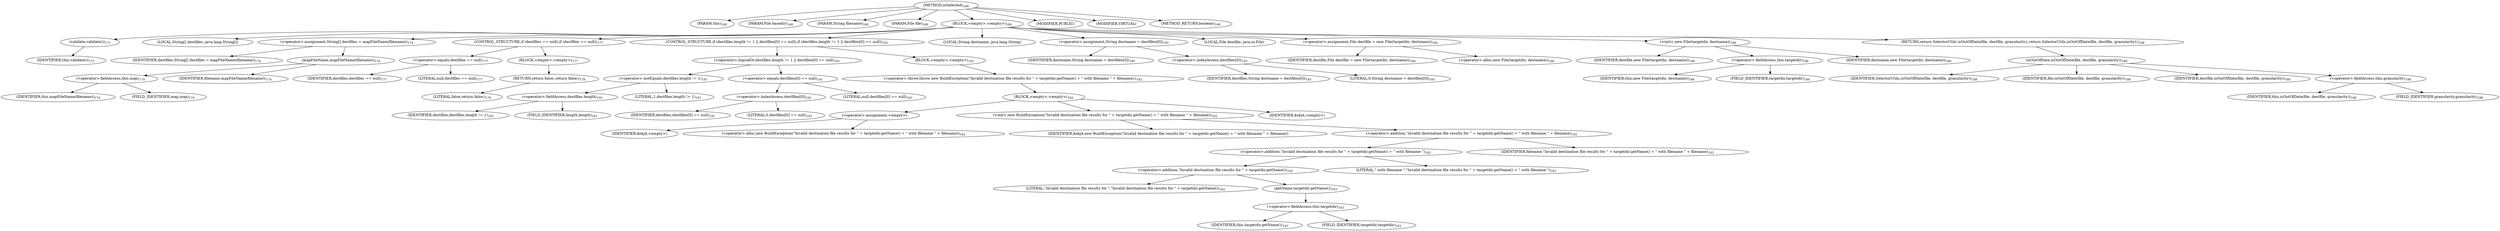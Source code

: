 digraph "isSelected" {  
"253" [label = <(METHOD,isSelected)<SUB>168</SUB>> ]
"13" [label = <(PARAM,this)<SUB>168</SUB>> ]
"254" [label = <(PARAM,File basedir)<SUB>168</SUB>> ]
"255" [label = <(PARAM,String filename)<SUB>168</SUB>> ]
"256" [label = <(PARAM,File file)<SUB>168</SUB>> ]
"257" [label = <(BLOCK,&lt;empty&gt;,&lt;empty&gt;)<SUB>168</SUB>> ]
"258" [label = <(validate,validate())<SUB>171</SUB>> ]
"12" [label = <(IDENTIFIER,this,validate())<SUB>171</SUB>> ]
"259" [label = <(LOCAL,String[] destfiles: java.lang.String[])> ]
"260" [label = <(&lt;operator&gt;.assignment,String[] destfiles = mapFileName(filename))<SUB>174</SUB>> ]
"261" [label = <(IDENTIFIER,destfiles,String[] destfiles = mapFileName(filename))<SUB>174</SUB>> ]
"262" [label = <(mapFileName,mapFileName(filename))<SUB>174</SUB>> ]
"263" [label = <(&lt;operator&gt;.fieldAccess,this.map)<SUB>174</SUB>> ]
"264" [label = <(IDENTIFIER,this,mapFileName(filename))<SUB>174</SUB>> ]
"265" [label = <(FIELD_IDENTIFIER,map,map)<SUB>174</SUB>> ]
"266" [label = <(IDENTIFIER,filename,mapFileName(filename))<SUB>174</SUB>> ]
"267" [label = <(CONTROL_STRUCTURE,if (destfiles == null),if (destfiles == null))<SUB>177</SUB>> ]
"268" [label = <(&lt;operator&gt;.equals,destfiles == null)<SUB>177</SUB>> ]
"269" [label = <(IDENTIFIER,destfiles,destfiles == null)<SUB>177</SUB>> ]
"270" [label = <(LITERAL,null,destfiles == null)<SUB>177</SUB>> ]
"271" [label = <(BLOCK,&lt;empty&gt;,&lt;empty&gt;)<SUB>177</SUB>> ]
"272" [label = <(RETURN,return false;,return false;)<SUB>178</SUB>> ]
"273" [label = <(LITERAL,false,return false;)<SUB>178</SUB>> ]
"274" [label = <(CONTROL_STRUCTURE,if (destfiles.length != 1 || destfiles[0] == null),if (destfiles.length != 1 || destfiles[0] == null))<SUB>181</SUB>> ]
"275" [label = <(&lt;operator&gt;.logicalOr,destfiles.length != 1 || destfiles[0] == null)<SUB>181</SUB>> ]
"276" [label = <(&lt;operator&gt;.notEquals,destfiles.length != 1)<SUB>181</SUB>> ]
"277" [label = <(&lt;operator&gt;.fieldAccess,destfiles.length)<SUB>181</SUB>> ]
"278" [label = <(IDENTIFIER,destfiles,destfiles.length != 1)<SUB>181</SUB>> ]
"279" [label = <(FIELD_IDENTIFIER,length,length)<SUB>181</SUB>> ]
"280" [label = <(LITERAL,1,destfiles.length != 1)<SUB>181</SUB>> ]
"281" [label = <(&lt;operator&gt;.equals,destfiles[0] == null)<SUB>181</SUB>> ]
"282" [label = <(&lt;operator&gt;.indexAccess,destfiles[0])<SUB>181</SUB>> ]
"283" [label = <(IDENTIFIER,destfiles,destfiles[0] == null)<SUB>181</SUB>> ]
"284" [label = <(LITERAL,0,destfiles[0] == null)<SUB>181</SUB>> ]
"285" [label = <(LITERAL,null,destfiles[0] == null)<SUB>181</SUB>> ]
"286" [label = <(BLOCK,&lt;empty&gt;,&lt;empty&gt;)<SUB>181</SUB>> ]
"287" [label = <(&lt;operator&gt;.throw,throw new BuildException(&quot;Invalid destination file results for &quot; + targetdir.getName() + &quot; with filename &quot; + filename);)<SUB>182</SUB>> ]
"288" [label = <(BLOCK,&lt;empty&gt;,&lt;empty&gt;)<SUB>182</SUB>> ]
"289" [label = <(&lt;operator&gt;.assignment,&lt;empty&gt;)> ]
"290" [label = <(IDENTIFIER,$obj4,&lt;empty&gt;)> ]
"291" [label = <(&lt;operator&gt;.alloc,new BuildException(&quot;Invalid destination file results for &quot; + targetdir.getName() + &quot; with filename &quot; + filename))<SUB>182</SUB>> ]
"292" [label = <(&lt;init&gt;,new BuildException(&quot;Invalid destination file results for &quot; + targetdir.getName() + &quot; with filename &quot; + filename))<SUB>182</SUB>> ]
"293" [label = <(IDENTIFIER,$obj4,new BuildException(&quot;Invalid destination file results for &quot; + targetdir.getName() + &quot; with filename &quot; + filename))> ]
"294" [label = <(&lt;operator&gt;.addition,&quot;Invalid destination file results for &quot; + targetdir.getName() + &quot; with filename &quot; + filename)<SUB>182</SUB>> ]
"295" [label = <(&lt;operator&gt;.addition,&quot;Invalid destination file results for &quot; + targetdir.getName() + &quot; with filename &quot;)<SUB>182</SUB>> ]
"296" [label = <(&lt;operator&gt;.addition,&quot;Invalid destination file results for &quot; + targetdir.getName())<SUB>182</SUB>> ]
"297" [label = <(LITERAL,&quot;Invalid destination file results for &quot;,&quot;Invalid destination file results for &quot; + targetdir.getName())<SUB>182</SUB>> ]
"298" [label = <(getName,targetdir.getName())<SUB>183</SUB>> ]
"299" [label = <(&lt;operator&gt;.fieldAccess,this.targetdir)<SUB>183</SUB>> ]
"300" [label = <(IDENTIFIER,this,targetdir.getName())<SUB>183</SUB>> ]
"301" [label = <(FIELD_IDENTIFIER,targetdir,targetdir)<SUB>183</SUB>> ]
"302" [label = <(LITERAL,&quot; with filename &quot;,&quot;Invalid destination file results for &quot; + targetdir.getName() + &quot; with filename &quot;)<SUB>183</SUB>> ]
"303" [label = <(IDENTIFIER,filename,&quot;Invalid destination file results for &quot; + targetdir.getName() + &quot; with filename &quot; + filename)<SUB>183</SUB>> ]
"304" [label = <(IDENTIFIER,$obj4,&lt;empty&gt;)> ]
"305" [label = <(LOCAL,String destname: java.lang.String)> ]
"306" [label = <(&lt;operator&gt;.assignment,String destname = destfiles[0])<SUB>185</SUB>> ]
"307" [label = <(IDENTIFIER,destname,String destname = destfiles[0])<SUB>185</SUB>> ]
"308" [label = <(&lt;operator&gt;.indexAccess,destfiles[0])<SUB>185</SUB>> ]
"309" [label = <(IDENTIFIER,destfiles,String destname = destfiles[0])<SUB>185</SUB>> ]
"310" [label = <(LITERAL,0,String destname = destfiles[0])<SUB>185</SUB>> ]
"15" [label = <(LOCAL,File destfile: java.io.File)> ]
"311" [label = <(&lt;operator&gt;.assignment,File destfile = new File(targetdir, destname))<SUB>186</SUB>> ]
"312" [label = <(IDENTIFIER,destfile,File destfile = new File(targetdir, destname))<SUB>186</SUB>> ]
"313" [label = <(&lt;operator&gt;.alloc,new File(targetdir, destname))<SUB>186</SUB>> ]
"314" [label = <(&lt;init&gt;,new File(targetdir, destname))<SUB>186</SUB>> ]
"14" [label = <(IDENTIFIER,destfile,new File(targetdir, destname))<SUB>186</SUB>> ]
"315" [label = <(&lt;operator&gt;.fieldAccess,this.targetdir)<SUB>186</SUB>> ]
"316" [label = <(IDENTIFIER,this,new File(targetdir, destname))<SUB>186</SUB>> ]
"317" [label = <(FIELD_IDENTIFIER,targetdir,targetdir)<SUB>186</SUB>> ]
"318" [label = <(IDENTIFIER,destname,new File(targetdir, destname))<SUB>186</SUB>> ]
"319" [label = <(RETURN,return SelectorUtils.isOutOfDate(file, destfile, granularity);,return SelectorUtils.isOutOfDate(file, destfile, granularity);)<SUB>188</SUB>> ]
"320" [label = <(isOutOfDate,isOutOfDate(file, destfile, granularity))<SUB>188</SUB>> ]
"321" [label = <(IDENTIFIER,SelectorUtils,isOutOfDate(file, destfile, granularity))<SUB>188</SUB>> ]
"322" [label = <(IDENTIFIER,file,isOutOfDate(file, destfile, granularity))<SUB>188</SUB>> ]
"323" [label = <(IDENTIFIER,destfile,isOutOfDate(file, destfile, granularity))<SUB>188</SUB>> ]
"324" [label = <(&lt;operator&gt;.fieldAccess,this.granularity)<SUB>188</SUB>> ]
"325" [label = <(IDENTIFIER,this,isOutOfDate(file, destfile, granularity))<SUB>188</SUB>> ]
"326" [label = <(FIELD_IDENTIFIER,granularity,granularity)<SUB>188</SUB>> ]
"327" [label = <(MODIFIER,PUBLIC)> ]
"328" [label = <(MODIFIER,VIRTUAL)> ]
"329" [label = <(METHOD_RETURN,boolean)<SUB>168</SUB>> ]
  "253" -> "13" 
  "253" -> "254" 
  "253" -> "255" 
  "253" -> "256" 
  "253" -> "257" 
  "253" -> "327" 
  "253" -> "328" 
  "253" -> "329" 
  "257" -> "258" 
  "257" -> "259" 
  "257" -> "260" 
  "257" -> "267" 
  "257" -> "274" 
  "257" -> "305" 
  "257" -> "306" 
  "257" -> "15" 
  "257" -> "311" 
  "257" -> "314" 
  "257" -> "319" 
  "258" -> "12" 
  "260" -> "261" 
  "260" -> "262" 
  "262" -> "263" 
  "262" -> "266" 
  "263" -> "264" 
  "263" -> "265" 
  "267" -> "268" 
  "267" -> "271" 
  "268" -> "269" 
  "268" -> "270" 
  "271" -> "272" 
  "272" -> "273" 
  "274" -> "275" 
  "274" -> "286" 
  "275" -> "276" 
  "275" -> "281" 
  "276" -> "277" 
  "276" -> "280" 
  "277" -> "278" 
  "277" -> "279" 
  "281" -> "282" 
  "281" -> "285" 
  "282" -> "283" 
  "282" -> "284" 
  "286" -> "287" 
  "287" -> "288" 
  "288" -> "289" 
  "288" -> "292" 
  "288" -> "304" 
  "289" -> "290" 
  "289" -> "291" 
  "292" -> "293" 
  "292" -> "294" 
  "294" -> "295" 
  "294" -> "303" 
  "295" -> "296" 
  "295" -> "302" 
  "296" -> "297" 
  "296" -> "298" 
  "298" -> "299" 
  "299" -> "300" 
  "299" -> "301" 
  "306" -> "307" 
  "306" -> "308" 
  "308" -> "309" 
  "308" -> "310" 
  "311" -> "312" 
  "311" -> "313" 
  "314" -> "14" 
  "314" -> "315" 
  "314" -> "318" 
  "315" -> "316" 
  "315" -> "317" 
  "319" -> "320" 
  "320" -> "321" 
  "320" -> "322" 
  "320" -> "323" 
  "320" -> "324" 
  "324" -> "325" 
  "324" -> "326" 
}
